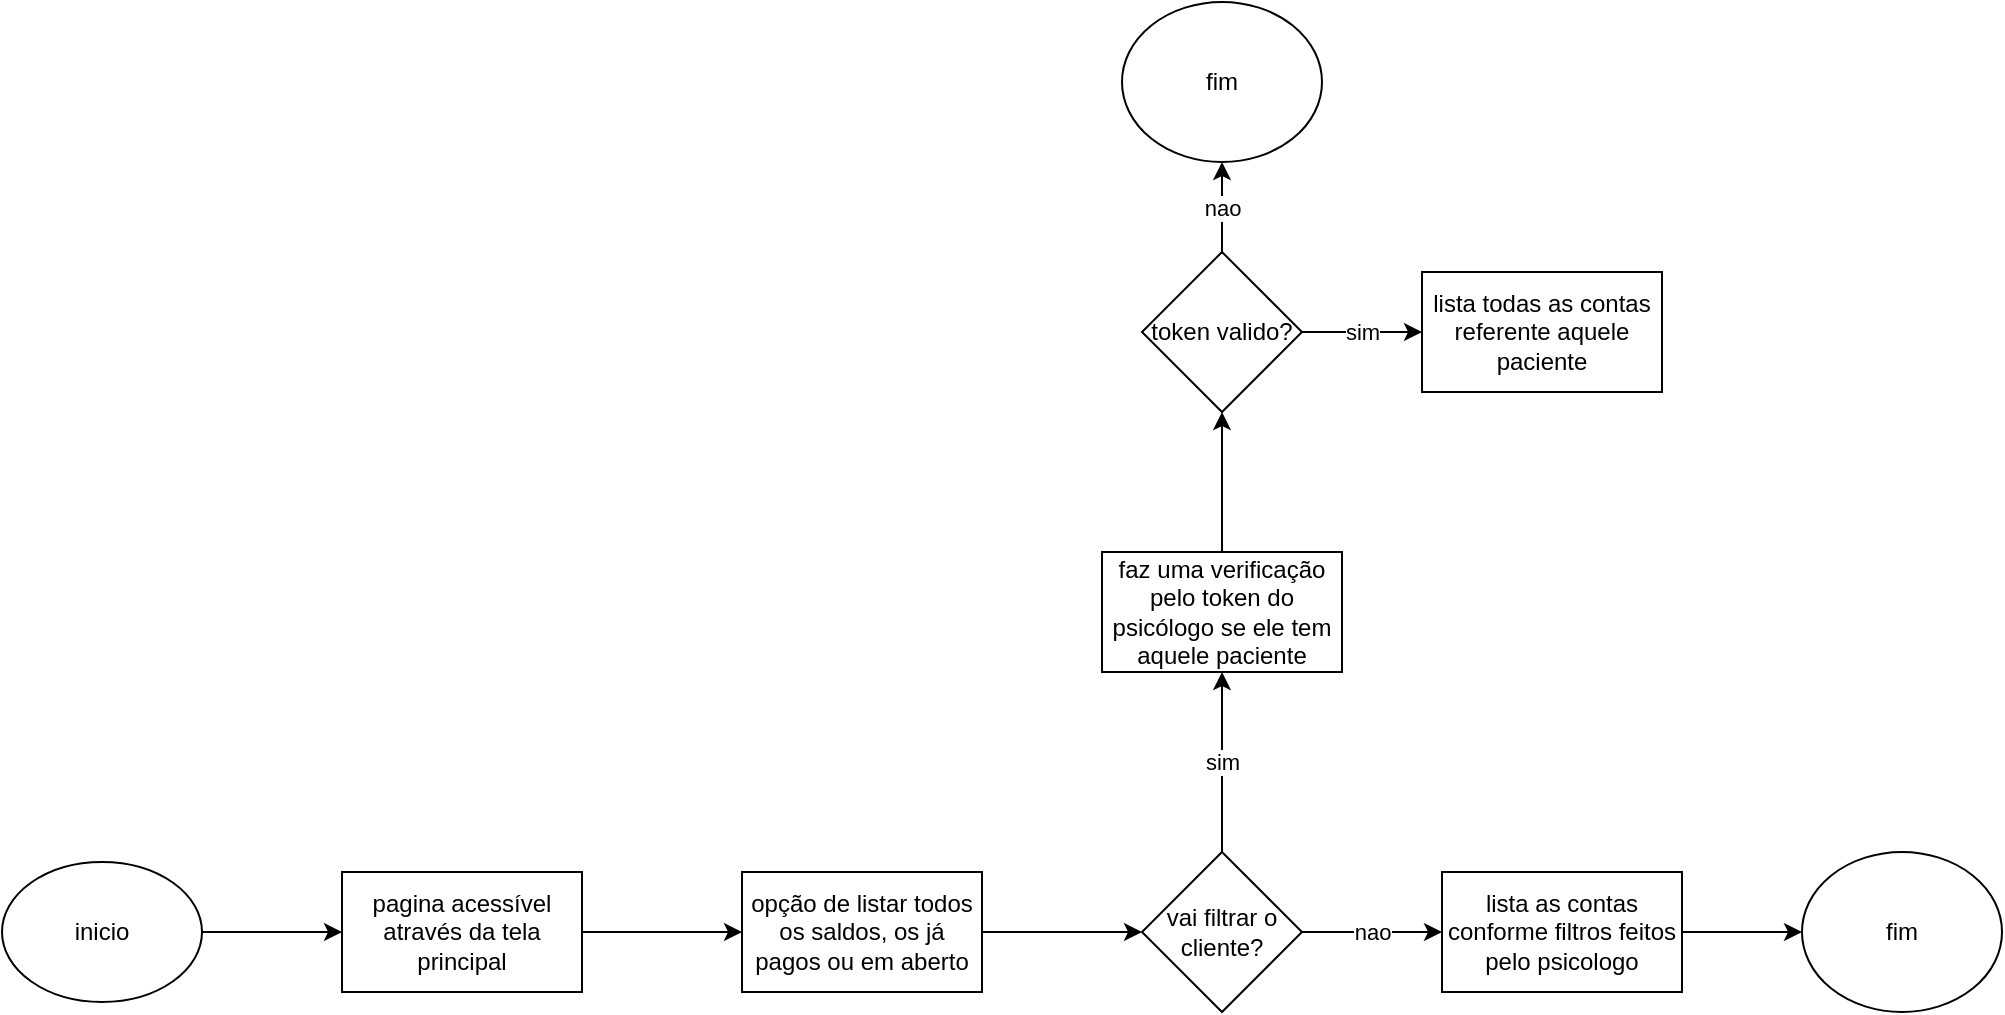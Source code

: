 <mxfile version="20.8.20" type="github"><diagram name="Página-1" id="znOAccsl5Xy0LcmTjgOS"><mxGraphModel dx="1505" dy="987" grid="1" gridSize="10" guides="1" tooltips="1" connect="1" arrows="1" fold="1" page="0" pageScale="1" pageWidth="827" pageHeight="1169" math="0" shadow="0"><root><mxCell id="0"/><mxCell id="1" parent="0"/><mxCell id="3S3XegFgYE7hzrK61U5s-3" value="" style="edgeStyle=orthogonalEdgeStyle;rounded=0;orthogonalLoop=1;jettySize=auto;html=1;" edge="1" parent="1" source="3S3XegFgYE7hzrK61U5s-1" target="3S3XegFgYE7hzrK61U5s-2"><mxGeometry relative="1" as="geometry"/></mxCell><mxCell id="3S3XegFgYE7hzrK61U5s-1" value="inicio" style="ellipse;whiteSpace=wrap;html=1;" vertex="1" parent="1"><mxGeometry x="-90" y="150" width="100" height="70" as="geometry"/></mxCell><mxCell id="3S3XegFgYE7hzrK61U5s-5" value="" style="edgeStyle=orthogonalEdgeStyle;rounded=0;orthogonalLoop=1;jettySize=auto;html=1;" edge="1" parent="1" source="3S3XegFgYE7hzrK61U5s-2" target="3S3XegFgYE7hzrK61U5s-4"><mxGeometry relative="1" as="geometry"/></mxCell><UserObject label="pagina acessível através da tela principal" tooltip="itens da pagina:&#xA;&#xA;filtro de data de VENCIMENTO;&#xA;filtro de paciente;&#xA;filtro de contas em aberto (que não foram pagas aindas), pagas ou todas&#xA;&#xA;" id="3S3XegFgYE7hzrK61U5s-2"><mxCell style="whiteSpace=wrap;html=1;" vertex="1" parent="1"><mxGeometry x="80" y="155" width="120" height="60" as="geometry"/></mxCell></UserObject><mxCell id="3S3XegFgYE7hzrK61U5s-7" value="" style="edgeStyle=orthogonalEdgeStyle;rounded=0;orthogonalLoop=1;jettySize=auto;html=1;" edge="1" parent="1" source="3S3XegFgYE7hzrK61U5s-4" target="3S3XegFgYE7hzrK61U5s-6"><mxGeometry relative="1" as="geometry"/></mxCell><mxCell id="3S3XegFgYE7hzrK61U5s-4" value="opção de listar todos os saldos, os já pagos ou em aberto" style="whiteSpace=wrap;html=1;" vertex="1" parent="1"><mxGeometry x="280" y="155" width="120" height="60" as="geometry"/></mxCell><mxCell id="3S3XegFgYE7hzrK61U5s-9" value="sim" style="edgeStyle=orthogonalEdgeStyle;rounded=0;orthogonalLoop=1;jettySize=auto;html=1;" edge="1" parent="1" source="3S3XegFgYE7hzrK61U5s-6" target="3S3XegFgYE7hzrK61U5s-8"><mxGeometry relative="1" as="geometry"/></mxCell><mxCell id="3S3XegFgYE7hzrK61U5s-17" value="nao" style="edgeStyle=orthogonalEdgeStyle;rounded=0;orthogonalLoop=1;jettySize=auto;html=1;" edge="1" parent="1" source="3S3XegFgYE7hzrK61U5s-6" target="3S3XegFgYE7hzrK61U5s-16"><mxGeometry relative="1" as="geometry"/></mxCell><mxCell id="3S3XegFgYE7hzrK61U5s-6" value="vai filtrar o cliente?" style="rhombus;whiteSpace=wrap;html=1;" vertex="1" parent="1"><mxGeometry x="480" y="145" width="80" height="80" as="geometry"/></mxCell><mxCell id="3S3XegFgYE7hzrK61U5s-11" value="" style="edgeStyle=orthogonalEdgeStyle;rounded=0;orthogonalLoop=1;jettySize=auto;html=1;" edge="1" parent="1" source="3S3XegFgYE7hzrK61U5s-8" target="3S3XegFgYE7hzrK61U5s-10"><mxGeometry relative="1" as="geometry"/></mxCell><UserObject label="faz uma verificação pelo token do psicólogo se ele tem aquele paciente" tooltip="A ideia é retornar um 401, unauthorized com a seguinte mensagem de erro: &#xA;&#xA;Você não tem permissão para acessar esse paciente!&#xA;&#xA;caso a pessoa não tenha acesso" id="3S3XegFgYE7hzrK61U5s-8"><mxCell style="whiteSpace=wrap;html=1;" vertex="1" parent="1"><mxGeometry x="460" y="-5" width="120" height="60" as="geometry"/></mxCell></UserObject><mxCell id="3S3XegFgYE7hzrK61U5s-13" value="nao" style="edgeStyle=orthogonalEdgeStyle;rounded=0;orthogonalLoop=1;jettySize=auto;html=1;" edge="1" parent="1" source="3S3XegFgYE7hzrK61U5s-10" target="3S3XegFgYE7hzrK61U5s-12"><mxGeometry relative="1" as="geometry"/></mxCell><mxCell id="3S3XegFgYE7hzrK61U5s-15" value="sim" style="edgeStyle=orthogonalEdgeStyle;rounded=0;orthogonalLoop=1;jettySize=auto;html=1;" edge="1" parent="1" source="3S3XegFgYE7hzrK61U5s-10" target="3S3XegFgYE7hzrK61U5s-14"><mxGeometry relative="1" as="geometry"/></mxCell><mxCell id="3S3XegFgYE7hzrK61U5s-10" value="token valido?" style="rhombus;whiteSpace=wrap;html=1;" vertex="1" parent="1"><mxGeometry x="480" y="-155" width="80" height="80" as="geometry"/></mxCell><UserObject label="fim" tooltip="A ideia é retornar um 401, unauthorized com a seguinte mensagem de erro: &#xA;&#xA;Você não tem permissão para acessar esse paciente!&#xA;&#xA;caso a pessoa não tenha acesso" id="3S3XegFgYE7hzrK61U5s-12"><mxCell style="ellipse;whiteSpace=wrap;html=1;" vertex="1" parent="1"><mxGeometry x="470" y="-280" width="100" height="80" as="geometry"/></mxCell></UserObject><UserObject label="lista todas as contas referente aquele paciente" tooltip="caso a pessoa tenha acesso, eu vou no banco de dados e listo somente o que tiver relacionado aquele paciente&#xA;&#xA;basicamente é colocar um where na minha query de consulta" id="3S3XegFgYE7hzrK61U5s-14"><mxCell style="whiteSpace=wrap;html=1;" vertex="1" parent="1"><mxGeometry x="620" y="-145" width="120" height="60" as="geometry"/></mxCell></UserObject><mxCell id="3S3XegFgYE7hzrK61U5s-19" value="" style="edgeStyle=orthogonalEdgeStyle;rounded=0;orthogonalLoop=1;jettySize=auto;html=1;" edge="1" parent="1" source="3S3XegFgYE7hzrK61U5s-16" target="3S3XegFgYE7hzrK61U5s-18"><mxGeometry relative="1" as="geometry"/></mxCell><UserObject label="lista as contas conforme filtros feitos pelo psicologo" tooltip="se não vai filtrar o cliente, eu só preciso de ir no banco de dados e fazer o meu filtro referente aquele psicologo que está acessando&#xA;&#xA;através do token eu consigo pegar essa informação" id="3S3XegFgYE7hzrK61U5s-16"><mxCell style="whiteSpace=wrap;html=1;" vertex="1" parent="1"><mxGeometry x="630" y="155" width="120" height="60" as="geometry"/></mxCell></UserObject><mxCell id="3S3XegFgYE7hzrK61U5s-18" value="fim" style="ellipse;whiteSpace=wrap;html=1;" vertex="1" parent="1"><mxGeometry x="810" y="145" width="100" height="80" as="geometry"/></mxCell></root></mxGraphModel></diagram></mxfile>
